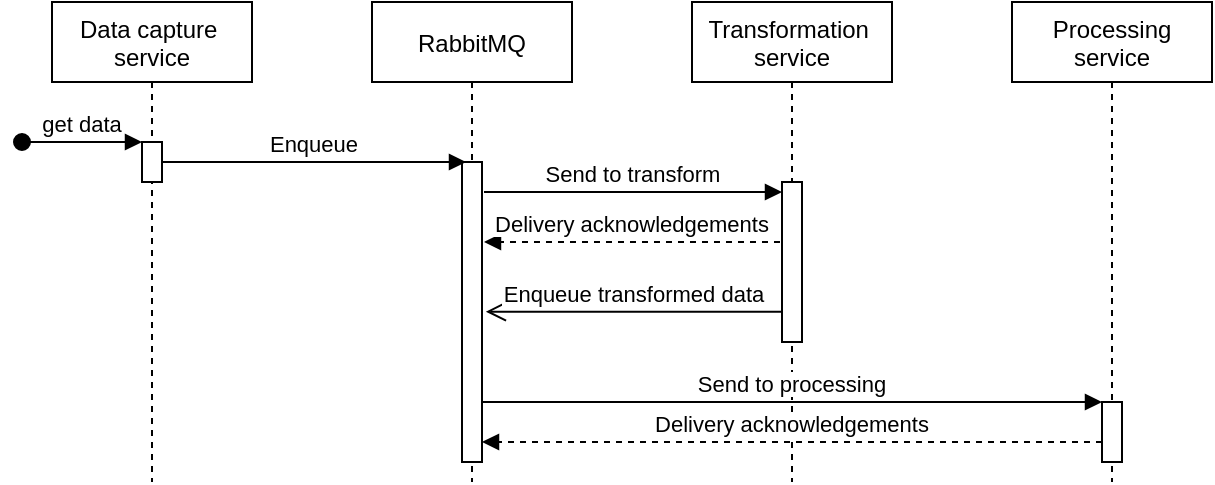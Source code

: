 <mxfile version="13.9.9" type="device"><diagram id="4pytxd-tTsqpLxiSDptY" name="Page-1"><mxGraphModel dx="981" dy="574" grid="1" gridSize="10" guides="1" tooltips="1" connect="1" arrows="1" fold="1" page="1" pageScale="1" pageWidth="850" pageHeight="1100" math="0" shadow="0"><root><mxCell id="0"/><mxCell id="1" parent="0"/><mxCell id="cOrCzNcli0z27aizEVF8-6" value="RabbitMQ" style="shape=umlLifeline;perimeter=lifelinePerimeter;container=1;collapsible=0;recursiveResize=0;rounded=0;shadow=0;strokeWidth=1;" parent="1" vertex="1"><mxGeometry x="280" y="160" width="100" height="240" as="geometry"/></mxCell><mxCell id="cOrCzNcli0z27aizEVF8-7" value="" style="points=[];perimeter=orthogonalPerimeter;rounded=0;shadow=0;strokeWidth=1;" parent="cOrCzNcli0z27aizEVF8-6" vertex="1"><mxGeometry x="45" y="80" width="10" height="150" as="geometry"/></mxCell><mxCell id="cOrCzNcli0z27aizEVF8-20" value="Data capture &#10;service" style="shape=umlLifeline;perimeter=lifelinePerimeter;container=1;collapsible=0;recursiveResize=0;rounded=0;shadow=0;strokeWidth=1;" parent="cOrCzNcli0z27aizEVF8-6" vertex="1"><mxGeometry x="-160" width="100" height="240" as="geometry"/></mxCell><mxCell id="cOrCzNcli0z27aizEVF8-21" value="" style="points=[];perimeter=orthogonalPerimeter;rounded=0;shadow=0;strokeWidth=1;" parent="cOrCzNcli0z27aizEVF8-20" vertex="1"><mxGeometry x="45" y="70" width="10" height="20" as="geometry"/></mxCell><mxCell id="cOrCzNcli0z27aizEVF8-22" value="get data" style="verticalAlign=bottom;startArrow=oval;endArrow=block;startSize=8;shadow=0;strokeWidth=1;" parent="cOrCzNcli0z27aizEVF8-20" target="cOrCzNcli0z27aizEVF8-21" edge="1"><mxGeometry relative="1" as="geometry"><mxPoint x="-15" y="70" as="sourcePoint"/></mxGeometry></mxCell><mxCell id="cOrCzNcli0z27aizEVF8-9" value="Enqueue" style="verticalAlign=bottom;endArrow=block;entryX=0.2;entryY=0;shadow=0;strokeWidth=1;entryDx=0;entryDy=0;entryPerimeter=0;" parent="cOrCzNcli0z27aizEVF8-6" source="cOrCzNcli0z27aizEVF8-21" target="cOrCzNcli0z27aizEVF8-7" edge="1"><mxGeometry relative="1" as="geometry"><mxPoint x="-5" y="80" as="sourcePoint"/></mxGeometry></mxCell><mxCell id="cOrCzNcli0z27aizEVF8-12" value="Transformation &#10;service" style="shape=umlLifeline;perimeter=lifelinePerimeter;container=1;collapsible=0;recursiveResize=0;rounded=0;shadow=0;strokeWidth=1;" parent="1" vertex="1"><mxGeometry x="440" y="160" width="100" height="240" as="geometry"/></mxCell><mxCell id="cOrCzNcli0z27aizEVF8-13" value="" style="points=[];perimeter=orthogonalPerimeter;rounded=0;shadow=0;strokeWidth=1;" parent="cOrCzNcli0z27aizEVF8-12" vertex="1"><mxGeometry x="45" y="90" width="10" height="80" as="geometry"/></mxCell><mxCell id="cOrCzNcli0z27aizEVF8-16" value="Processing &#10;service" style="shape=umlLifeline;perimeter=lifelinePerimeter;container=1;collapsible=0;recursiveResize=0;rounded=0;shadow=0;strokeWidth=1;" parent="1" vertex="1"><mxGeometry x="600" y="160" width="100" height="240" as="geometry"/></mxCell><mxCell id="cOrCzNcli0z27aizEVF8-17" value="" style="points=[];perimeter=orthogonalPerimeter;rounded=0;shadow=0;strokeWidth=1;" parent="cOrCzNcli0z27aizEVF8-16" vertex="1"><mxGeometry x="45" y="200" width="10" height="30" as="geometry"/></mxCell><mxCell id="cOrCzNcli0z27aizEVF8-24" value="Send to transform" style="verticalAlign=bottom;endArrow=block;shadow=0;strokeWidth=1;exitX=1.1;exitY=0.1;exitDx=0;exitDy=0;exitPerimeter=0;" parent="1" source="cOrCzNcli0z27aizEVF8-7" target="cOrCzNcli0z27aizEVF8-13" edge="1"><mxGeometry relative="1" as="geometry"><mxPoint x="360" y="250" as="sourcePoint"/><mxPoint x="460" y="256" as="targetPoint"/></mxGeometry></mxCell><mxCell id="cOrCzNcli0z27aizEVF8-25" value="Delivery acknowledgements" style="verticalAlign=bottom;endArrow=block;shadow=0;strokeWidth=1;entryX=1.1;entryY=0.231;entryDx=0;entryDy=0;entryPerimeter=0;dashed=1;" parent="1" edge="1"><mxGeometry relative="1" as="geometry"><mxPoint x="484" y="280.04" as="sourcePoint"/><mxPoint x="336" y="280" as="targetPoint"/></mxGeometry></mxCell><mxCell id="cOrCzNcli0z27aizEVF8-27" value="Enqueue transformed data" style="verticalAlign=bottom;endArrow=open;endSize=8;shadow=0;strokeWidth=1;entryX=1.193;entryY=0.499;entryDx=0;entryDy=0;entryPerimeter=0;" parent="1" source="cOrCzNcli0z27aizEVF8-13" target="cOrCzNcli0z27aizEVF8-7" edge="1"><mxGeometry relative="1" as="geometry"><mxPoint x="340" y="320.0" as="targetPoint"/><mxPoint x="470" y="320" as="sourcePoint"/></mxGeometry></mxCell><mxCell id="cOrCzNcli0z27aizEVF8-28" value="Send to processing" style="verticalAlign=bottom;endArrow=block;shadow=0;strokeWidth=1;" parent="1" source="cOrCzNcli0z27aizEVF8-7" target="cOrCzNcli0z27aizEVF8-17" edge="1"><mxGeometry relative="1" as="geometry"><mxPoint x="346" y="360" as="sourcePoint"/><mxPoint x="495" y="360" as="targetPoint"/></mxGeometry></mxCell><mxCell id="cOrCzNcli0z27aizEVF8-29" value="Delivery acknowledgements" style="verticalAlign=bottom;endArrow=block;shadow=0;strokeWidth=1;dashed=1;" parent="1" source="cOrCzNcli0z27aizEVF8-17" target="cOrCzNcli0z27aizEVF8-7" edge="1"><mxGeometry relative="1" as="geometry"><mxPoint x="638" y="390.04" as="sourcePoint"/><mxPoint x="490" y="390" as="targetPoint"/><Array as="points"><mxPoint x="520" y="380"/></Array></mxGeometry></mxCell></root></mxGraphModel></diagram></mxfile>